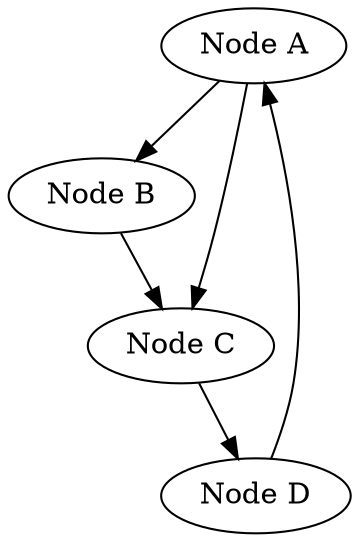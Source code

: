 digraph G {
    A [label="Node A"];
    B [label="Node B"];
    C [label="Node C"];
    D [label="Node D"];

    A -> B;
    A -> C;
    B -> C;
    C -> D;
    D -> A;
}